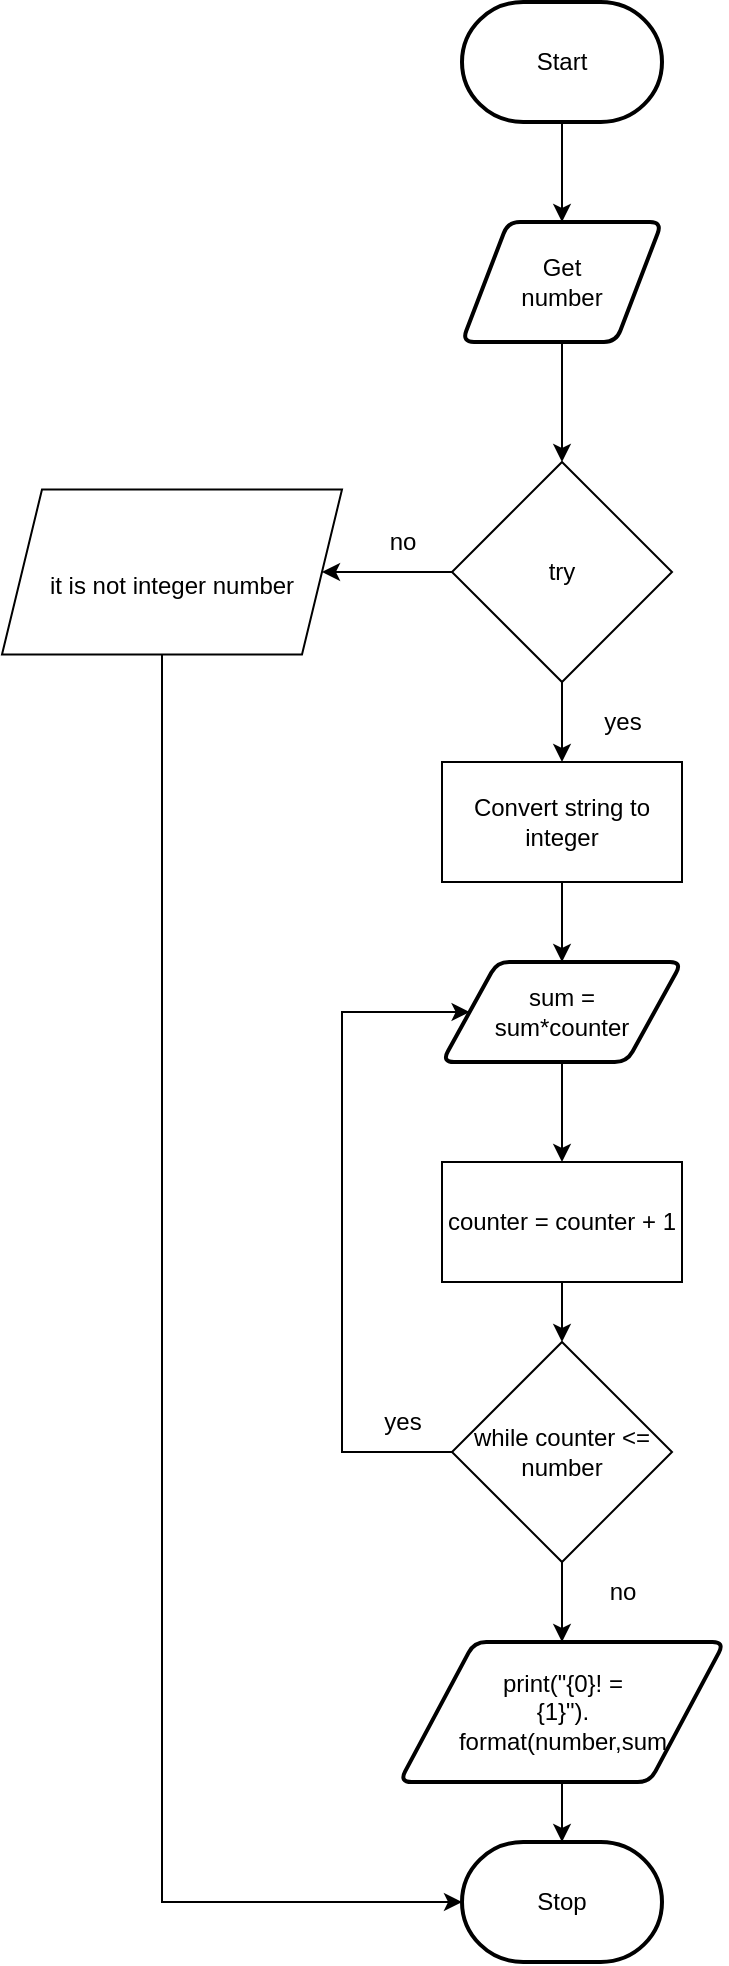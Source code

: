 <mxfile>
    <diagram id="N4MV0ARMBQvYjmCjMAmJ" name="Page-1">
        <mxGraphModel dx="543" dy="415" grid="1" gridSize="10" guides="1" tooltips="1" connect="1" arrows="1" fold="1" page="1" pageScale="1" pageWidth="827" pageHeight="1169" math="0" shadow="0">
            <root>
                <mxCell id="0"/>
                <mxCell id="1" parent="0"/>
                <mxCell id="16" style="edgeStyle=none;html=1;" edge="1" parent="1" source="17" target="29">
                    <mxGeometry relative="1" as="geometry"/>
                </mxCell>
                <mxCell id="17" value="Get &lt;br&gt;number" style="shape=parallelogram;html=1;strokeWidth=2;perimeter=parallelogramPerimeter;whiteSpace=wrap;rounded=1;arcSize=12;size=0.23;" vertex="1" parent="1">
                    <mxGeometry x="463" y="150" width="100" height="60" as="geometry"/>
                </mxCell>
                <mxCell id="18" value="Stop" style="strokeWidth=2;html=1;shape=mxgraph.flowchart.terminator;whiteSpace=wrap;" vertex="1" parent="1">
                    <mxGeometry x="463" y="960" width="100" height="60" as="geometry"/>
                </mxCell>
                <mxCell id="19" style="edgeStyle=none;html=1;entryX=0.5;entryY=0;entryDx=0;entryDy=0;" edge="1" parent="1" source="20" target="17">
                    <mxGeometry relative="1" as="geometry"/>
                </mxCell>
                <mxCell id="20" value="Start" style="strokeWidth=2;html=1;shape=mxgraph.flowchart.terminator;whiteSpace=wrap;" vertex="1" parent="1">
                    <mxGeometry x="463" y="40" width="100" height="60" as="geometry"/>
                </mxCell>
                <mxCell id="21" style="edgeStyle=none;html=1;fontSize=12;" edge="1" parent="1" source="23" target="25">
                    <mxGeometry relative="1" as="geometry"/>
                </mxCell>
                <mxCell id="22" style="edgeStyle=elbowEdgeStyle;html=1;entryX=0;entryY=0.5;entryDx=0;entryDy=0;fontSize=12;rounded=0;exitX=0;exitY=0.5;exitDx=0;exitDy=0;" edge="1" parent="1" source="23" target="36">
                    <mxGeometry relative="1" as="geometry">
                        <Array as="points">
                            <mxPoint x="403" y="660"/>
                        </Array>
                    </mxGeometry>
                </mxCell>
                <mxCell id="23" value="while counter &amp;lt;= number" style="rhombus;whiteSpace=wrap;html=1;" vertex="1" parent="1">
                    <mxGeometry x="458" y="710" width="110" height="110" as="geometry"/>
                </mxCell>
                <mxCell id="24" style="edgeStyle=elbowEdgeStyle;html=1;" edge="1" parent="1" source="25" target="18">
                    <mxGeometry relative="1" as="geometry"/>
                </mxCell>
                <mxCell id="25" value="print(&quot;{0}! = &lt;br&gt;{1}&quot;).&lt;br&gt;format(number,sum" style="shape=parallelogram;html=1;strokeWidth=2;perimeter=parallelogramPerimeter;whiteSpace=wrap;rounded=1;arcSize=12;size=0.23;" vertex="1" parent="1">
                    <mxGeometry x="431.75" y="860" width="162.5" height="70" as="geometry"/>
                </mxCell>
                <mxCell id="26" value="yes" style="text;html=1;align=center;verticalAlign=middle;resizable=0;points=[];autosize=1;strokeColor=none;fillColor=none;" vertex="1" parent="1">
                    <mxGeometry x="418" y="740" width="30" height="20" as="geometry"/>
                </mxCell>
                <mxCell id="27" style="edgeStyle=none;html=1;" edge="1" parent="1" source="29">
                    <mxGeometry relative="1" as="geometry">
                        <mxPoint x="393" y="325" as="targetPoint"/>
                    </mxGeometry>
                </mxCell>
                <mxCell id="28" style="edgeStyle=none;html=1;fontSize=12;" edge="1" parent="1" source="29" target="34">
                    <mxGeometry relative="1" as="geometry"/>
                </mxCell>
                <mxCell id="29" value="try" style="rhombus;whiteSpace=wrap;html=1;" vertex="1" parent="1">
                    <mxGeometry x="458" y="270" width="110" height="110" as="geometry"/>
                </mxCell>
                <mxCell id="30" value="no" style="text;html=1;align=center;verticalAlign=middle;resizable=0;points=[];autosize=1;strokeColor=none;fillColor=none;" vertex="1" parent="1">
                    <mxGeometry x="418" y="300" width="30" height="20" as="geometry"/>
                </mxCell>
                <mxCell id="31" style="edgeStyle=elbowEdgeStyle;html=1;entryX=0;entryY=0.5;entryDx=0;entryDy=0;entryPerimeter=0;rounded=0;" edge="1" parent="1" source="32" target="18">
                    <mxGeometry relative="1" as="geometry">
                        <mxPoint x="343" y="880" as="targetPoint"/>
                        <Array as="points">
                            <mxPoint x="313" y="430"/>
                            <mxPoint x="293" y="660"/>
                        </Array>
                    </mxGeometry>
                </mxCell>
                <mxCell id="32" value="&lt;h2 style=&quot;box-sizing: border-box ; line-height: 14px ; margin-top: 20px ; margin-bottom: 10px&quot;&gt;&lt;font face=&quot;arial, helvetica, open sans&quot;&gt;&lt;span style=&quot;font-size: 12px ; font-weight: 500&quot;&gt;it is not integer number&lt;/span&gt;&lt;/font&gt;&lt;br&gt;&lt;/h2&gt;" style="shape=parallelogram;perimeter=parallelogramPerimeter;whiteSpace=wrap;html=1;fixedSize=1;" vertex="1" parent="1">
                    <mxGeometry x="233" y="283.75" width="170" height="82.5" as="geometry"/>
                </mxCell>
                <mxCell id="33" style="edgeStyle=none;html=1;entryX=0.5;entryY=0;entryDx=0;entryDy=0;fontSize=12;" edge="1" parent="1" source="34" target="36">
                    <mxGeometry relative="1" as="geometry"/>
                </mxCell>
                <mxCell id="34" value="Convert string to integer" style="rounded=0;whiteSpace=wrap;html=1;labelBackgroundColor=none;fontSize=12;" vertex="1" parent="1">
                    <mxGeometry x="453" y="420" width="120" height="60" as="geometry"/>
                </mxCell>
                <mxCell id="35" style="edgeStyle=none;html=1;fontSize=12;" edge="1" parent="1" source="36" target="38">
                    <mxGeometry relative="1" as="geometry"/>
                </mxCell>
                <mxCell id="36" value="sum = &lt;br&gt;sum*counter" style="shape=parallelogram;html=1;strokeWidth=2;perimeter=parallelogramPerimeter;whiteSpace=wrap;rounded=1;arcSize=12;size=0.23;" vertex="1" parent="1">
                    <mxGeometry x="453" y="520" width="120" height="50" as="geometry"/>
                </mxCell>
                <mxCell id="37" style="edgeStyle=none;html=1;fontSize=12;" edge="1" parent="1" source="38" target="23">
                    <mxGeometry relative="1" as="geometry"/>
                </mxCell>
                <mxCell id="38" value="counter = counter + 1" style="rounded=0;whiteSpace=wrap;html=1;labelBackgroundColor=none;fontSize=12;" vertex="1" parent="1">
                    <mxGeometry x="453" y="620" width="120" height="60" as="geometry"/>
                </mxCell>
                <mxCell id="39" value="no" style="text;html=1;align=center;verticalAlign=middle;resizable=0;points=[];autosize=1;strokeColor=none;fillColor=none;fontSize=12;" vertex="1" parent="1">
                    <mxGeometry x="528" y="825" width="30" height="20" as="geometry"/>
                </mxCell>
                <mxCell id="40" value="yes" style="text;html=1;align=center;verticalAlign=middle;resizable=0;points=[];autosize=1;strokeColor=none;fillColor=none;" vertex="1" parent="1">
                    <mxGeometry x="528" y="390" width="30" height="20" as="geometry"/>
                </mxCell>
            </root>
        </mxGraphModel>
    </diagram>
</mxfile>